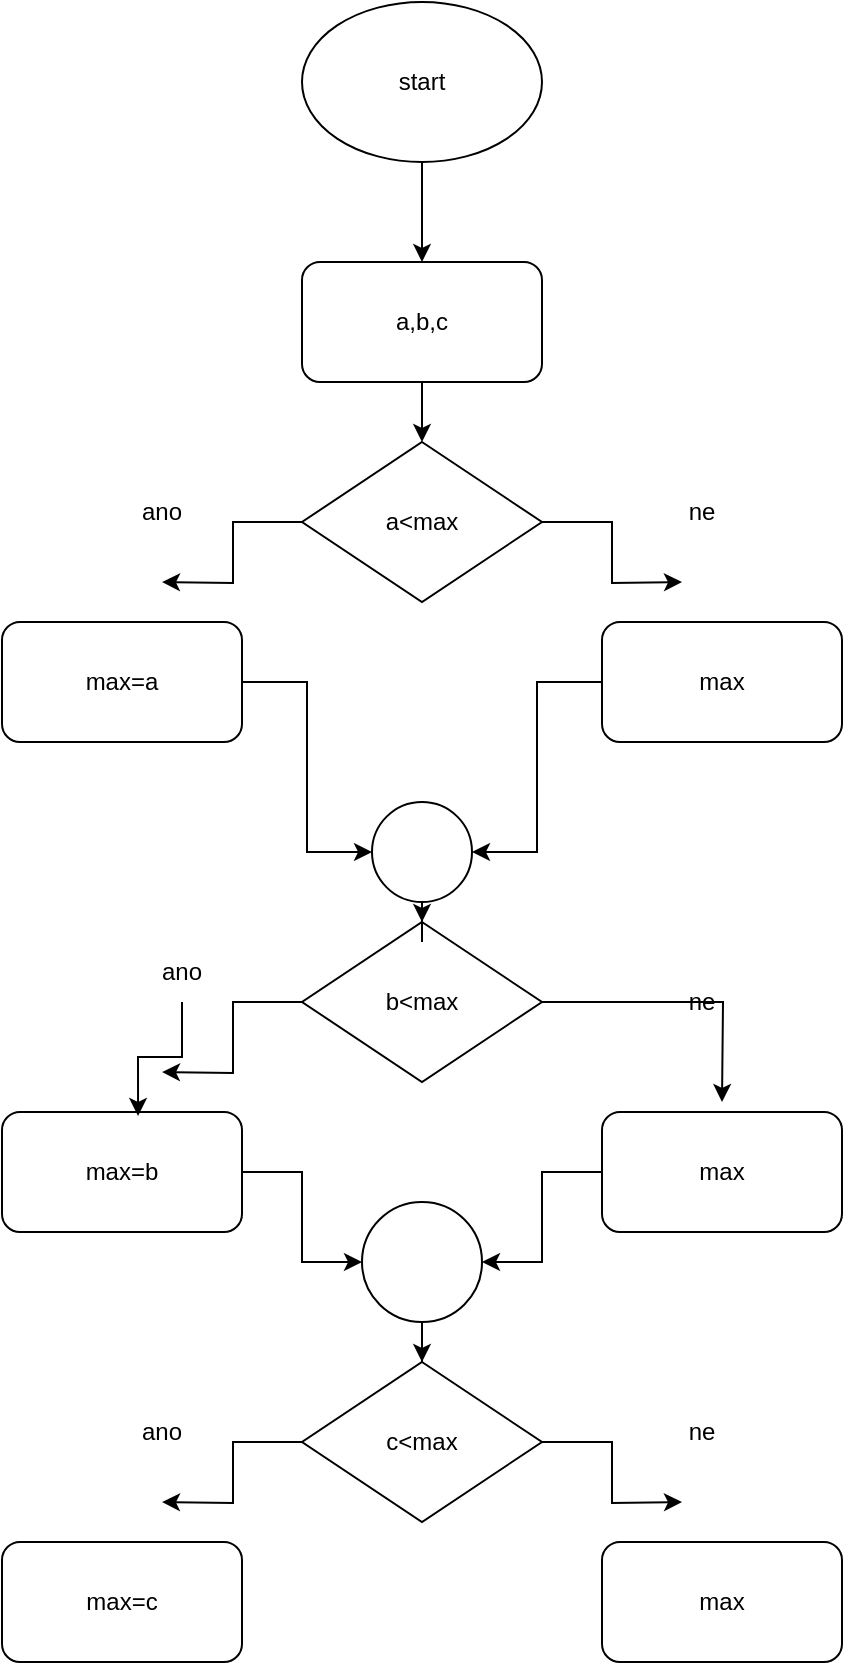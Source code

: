 <mxfile version="20.2.8" type="device"><diagram id="ySdwAnL5thPL3jgzQV21" name="Stránka-1"><mxGraphModel dx="1422" dy="762" grid="1" gridSize="10" guides="1" tooltips="1" connect="1" arrows="1" fold="1" page="1" pageScale="1" pageWidth="827" pageHeight="1169" math="0" shadow="0"><root><mxCell id="0"/><mxCell id="1" parent="0"/><mxCell id="WeYHKc_Iiw0f6clASJiu-1" value="start" style="ellipse;whiteSpace=wrap;html=1;" vertex="1" parent="1"><mxGeometry x="390" y="70" width="120" height="80" as="geometry"/></mxCell><mxCell id="WeYHKc_Iiw0f6clASJiu-2" value="" style="endArrow=classic;html=1;rounded=0;exitX=0.5;exitY=1;exitDx=0;exitDy=0;" edge="1" parent="1" source="WeYHKc_Iiw0f6clASJiu-1"><mxGeometry width="50" height="50" relative="1" as="geometry"><mxPoint x="430" y="220" as="sourcePoint"/><mxPoint x="450" y="200" as="targetPoint"/></mxGeometry></mxCell><mxCell id="WeYHKc_Iiw0f6clASJiu-3" value="a,b,c" style="rounded=1;whiteSpace=wrap;html=1;" vertex="1" parent="1"><mxGeometry x="390" y="200" width="120" height="60" as="geometry"/></mxCell><mxCell id="WeYHKc_Iiw0f6clASJiu-6" style="edgeStyle=orthogonalEdgeStyle;rounded=0;orthogonalLoop=1;jettySize=auto;html=1;" edge="1" parent="1" source="WeYHKc_Iiw0f6clASJiu-4"><mxGeometry relative="1" as="geometry"><mxPoint x="320" y="360" as="targetPoint"/></mxGeometry></mxCell><mxCell id="WeYHKc_Iiw0f6clASJiu-9" style="edgeStyle=orthogonalEdgeStyle;rounded=0;orthogonalLoop=1;jettySize=auto;html=1;" edge="1" parent="1" source="WeYHKc_Iiw0f6clASJiu-4"><mxGeometry relative="1" as="geometry"><mxPoint x="580" y="360" as="targetPoint"/></mxGeometry></mxCell><mxCell id="WeYHKc_Iiw0f6clASJiu-4" value="a&amp;lt;max" style="rhombus;whiteSpace=wrap;html=1;" vertex="1" parent="1"><mxGeometry x="390" y="290" width="120" height="80" as="geometry"/></mxCell><mxCell id="WeYHKc_Iiw0f6clASJiu-5" value="" style="endArrow=classic;html=1;rounded=0;exitX=0.5;exitY=1;exitDx=0;exitDy=0;" edge="1" parent="1" source="WeYHKc_Iiw0f6clASJiu-3" target="WeYHKc_Iiw0f6clASJiu-4"><mxGeometry width="50" height="50" relative="1" as="geometry"><mxPoint x="550" y="330" as="sourcePoint"/><mxPoint x="600" y="280" as="targetPoint"/></mxGeometry></mxCell><mxCell id="WeYHKc_Iiw0f6clASJiu-27" style="edgeStyle=orthogonalEdgeStyle;rounded=0;orthogonalLoop=1;jettySize=auto;html=1;entryX=0;entryY=0.5;entryDx=0;entryDy=0;" edge="1" parent="1" source="WeYHKc_Iiw0f6clASJiu-7" target="WeYHKc_Iiw0f6clASJiu-46"><mxGeometry relative="1" as="geometry"/></mxCell><mxCell id="WeYHKc_Iiw0f6clASJiu-7" value="max=a" style="rounded=1;whiteSpace=wrap;html=1;" vertex="1" parent="1"><mxGeometry x="240" y="380" width="120" height="60" as="geometry"/></mxCell><mxCell id="WeYHKc_Iiw0f6clASJiu-8" value="ano" style="text;html=1;strokeColor=none;fillColor=none;align=center;verticalAlign=middle;whiteSpace=wrap;rounded=0;" vertex="1" parent="1"><mxGeometry x="290" y="310" width="60" height="30" as="geometry"/></mxCell><mxCell id="WeYHKc_Iiw0f6clASJiu-26" style="edgeStyle=orthogonalEdgeStyle;rounded=0;orthogonalLoop=1;jettySize=auto;html=1;entryX=1;entryY=0.5;entryDx=0;entryDy=0;" edge="1" parent="1" source="WeYHKc_Iiw0f6clASJiu-10" target="WeYHKc_Iiw0f6clASJiu-46"><mxGeometry relative="1" as="geometry"><mxPoint x="627" y="630" as="targetPoint"/></mxGeometry></mxCell><mxCell id="WeYHKc_Iiw0f6clASJiu-10" value="max" style="rounded=1;whiteSpace=wrap;html=1;" vertex="1" parent="1"><mxGeometry x="540" y="380" width="120" height="60" as="geometry"/></mxCell><mxCell id="WeYHKc_Iiw0f6clASJiu-11" value="ne" style="text;html=1;strokeColor=none;fillColor=none;align=center;verticalAlign=middle;whiteSpace=wrap;rounded=0;" vertex="1" parent="1"><mxGeometry x="560" y="310" width="60" height="30" as="geometry"/></mxCell><mxCell id="WeYHKc_Iiw0f6clASJiu-12" style="edgeStyle=orthogonalEdgeStyle;rounded=0;orthogonalLoop=1;jettySize=auto;html=1;" edge="1" parent="1" source="WeYHKc_Iiw0f6clASJiu-14"><mxGeometry relative="1" as="geometry"><mxPoint x="320" y="605" as="targetPoint"/></mxGeometry></mxCell><mxCell id="WeYHKc_Iiw0f6clASJiu-13" style="edgeStyle=orthogonalEdgeStyle;rounded=0;orthogonalLoop=1;jettySize=auto;html=1;" edge="1" parent="1" source="WeYHKc_Iiw0f6clASJiu-14"><mxGeometry relative="1" as="geometry"><mxPoint x="600" y="620" as="targetPoint"/></mxGeometry></mxCell><mxCell id="WeYHKc_Iiw0f6clASJiu-14" value="b&amp;lt;max" style="rhombus;whiteSpace=wrap;html=1;" vertex="1" parent="1"><mxGeometry x="390" y="530" width="120" height="80" as="geometry"/></mxCell><mxCell id="WeYHKc_Iiw0f6clASJiu-49" style="edgeStyle=orthogonalEdgeStyle;rounded=0;orthogonalLoop=1;jettySize=auto;html=1;" edge="1" parent="1" source="WeYHKc_Iiw0f6clASJiu-15" target="WeYHKc_Iiw0f6clASJiu-48"><mxGeometry relative="1" as="geometry"/></mxCell><mxCell id="WeYHKc_Iiw0f6clASJiu-15" value="max=b" style="rounded=1;whiteSpace=wrap;html=1;" vertex="1" parent="1"><mxGeometry x="240" y="625" width="120" height="60" as="geometry"/></mxCell><mxCell id="WeYHKc_Iiw0f6clASJiu-44" style="edgeStyle=orthogonalEdgeStyle;rounded=0;orthogonalLoop=1;jettySize=auto;html=1;entryX=0.567;entryY=0.033;entryDx=0;entryDy=0;entryPerimeter=0;" edge="1" parent="1" source="WeYHKc_Iiw0f6clASJiu-16" target="WeYHKc_Iiw0f6clASJiu-15"><mxGeometry relative="1" as="geometry"/></mxCell><mxCell id="WeYHKc_Iiw0f6clASJiu-16" value="ano" style="text;html=1;strokeColor=none;fillColor=none;align=center;verticalAlign=middle;whiteSpace=wrap;rounded=0;" vertex="1" parent="1"><mxGeometry x="300" y="540" width="60" height="30" as="geometry"/></mxCell><mxCell id="WeYHKc_Iiw0f6clASJiu-50" style="edgeStyle=orthogonalEdgeStyle;rounded=0;orthogonalLoop=1;jettySize=auto;html=1;entryX=1;entryY=0.5;entryDx=0;entryDy=0;" edge="1" parent="1" source="WeYHKc_Iiw0f6clASJiu-17" target="WeYHKc_Iiw0f6clASJiu-48"><mxGeometry relative="1" as="geometry"/></mxCell><mxCell id="WeYHKc_Iiw0f6clASJiu-17" value="max" style="rounded=1;whiteSpace=wrap;html=1;" vertex="1" parent="1"><mxGeometry x="540" y="625" width="120" height="60" as="geometry"/></mxCell><mxCell id="WeYHKc_Iiw0f6clASJiu-18" value="ne" style="text;html=1;strokeColor=none;fillColor=none;align=center;verticalAlign=middle;whiteSpace=wrap;rounded=0;" vertex="1" parent="1"><mxGeometry x="560" y="555" width="60" height="30" as="geometry"/></mxCell><mxCell id="WeYHKc_Iiw0f6clASJiu-28" style="edgeStyle=orthogonalEdgeStyle;rounded=0;orthogonalLoop=1;jettySize=auto;html=1;" edge="1" parent="1" source="WeYHKc_Iiw0f6clASJiu-30"><mxGeometry relative="1" as="geometry"><mxPoint x="320" y="820" as="targetPoint"/></mxGeometry></mxCell><mxCell id="WeYHKc_Iiw0f6clASJiu-29" style="edgeStyle=orthogonalEdgeStyle;rounded=0;orthogonalLoop=1;jettySize=auto;html=1;" edge="1" parent="1" source="WeYHKc_Iiw0f6clASJiu-30"><mxGeometry relative="1" as="geometry"><mxPoint x="580" y="820" as="targetPoint"/></mxGeometry></mxCell><mxCell id="WeYHKc_Iiw0f6clASJiu-30" value="c&amp;lt;max" style="rhombus;whiteSpace=wrap;html=1;" vertex="1" parent="1"><mxGeometry x="390" y="750" width="120" height="80" as="geometry"/></mxCell><mxCell id="WeYHKc_Iiw0f6clASJiu-31" value="max=c" style="rounded=1;whiteSpace=wrap;html=1;" vertex="1" parent="1"><mxGeometry x="240" y="840" width="120" height="60" as="geometry"/></mxCell><mxCell id="WeYHKc_Iiw0f6clASJiu-32" value="ano" style="text;html=1;strokeColor=none;fillColor=none;align=center;verticalAlign=middle;whiteSpace=wrap;rounded=0;" vertex="1" parent="1"><mxGeometry x="290" y="770" width="60" height="30" as="geometry"/></mxCell><mxCell id="WeYHKc_Iiw0f6clASJiu-33" value="max" style="rounded=1;whiteSpace=wrap;html=1;" vertex="1" parent="1"><mxGeometry x="540" y="840" width="120" height="60" as="geometry"/></mxCell><mxCell id="WeYHKc_Iiw0f6clASJiu-34" value="ne" style="text;html=1;strokeColor=none;fillColor=none;align=center;verticalAlign=middle;whiteSpace=wrap;rounded=0;" vertex="1" parent="1"><mxGeometry x="560" y="770" width="60" height="30" as="geometry"/></mxCell><mxCell id="WeYHKc_Iiw0f6clASJiu-47" style="edgeStyle=orthogonalEdgeStyle;rounded=0;orthogonalLoop=1;jettySize=auto;html=1;exitX=0.5;exitY=1;exitDx=0;exitDy=0;" edge="1" parent="1" source="WeYHKc_Iiw0f6clASJiu-46" target="WeYHKc_Iiw0f6clASJiu-14"><mxGeometry relative="1" as="geometry"/></mxCell><mxCell id="WeYHKc_Iiw0f6clASJiu-46" value="" style="ellipse;whiteSpace=wrap;html=1;aspect=fixed;" vertex="1" parent="1"><mxGeometry x="425" y="470" width="50" height="50" as="geometry"/></mxCell><mxCell id="WeYHKc_Iiw0f6clASJiu-51" style="edgeStyle=orthogonalEdgeStyle;rounded=0;orthogonalLoop=1;jettySize=auto;html=1;exitX=0.5;exitY=1;exitDx=0;exitDy=0;" edge="1" parent="1" source="WeYHKc_Iiw0f6clASJiu-48" target="WeYHKc_Iiw0f6clASJiu-30"><mxGeometry relative="1" as="geometry"/></mxCell><mxCell id="WeYHKc_Iiw0f6clASJiu-48" value="" style="ellipse;whiteSpace=wrap;html=1;aspect=fixed;" vertex="1" parent="1"><mxGeometry x="420" y="670" width="60" height="60" as="geometry"/></mxCell></root></mxGraphModel></diagram></mxfile>